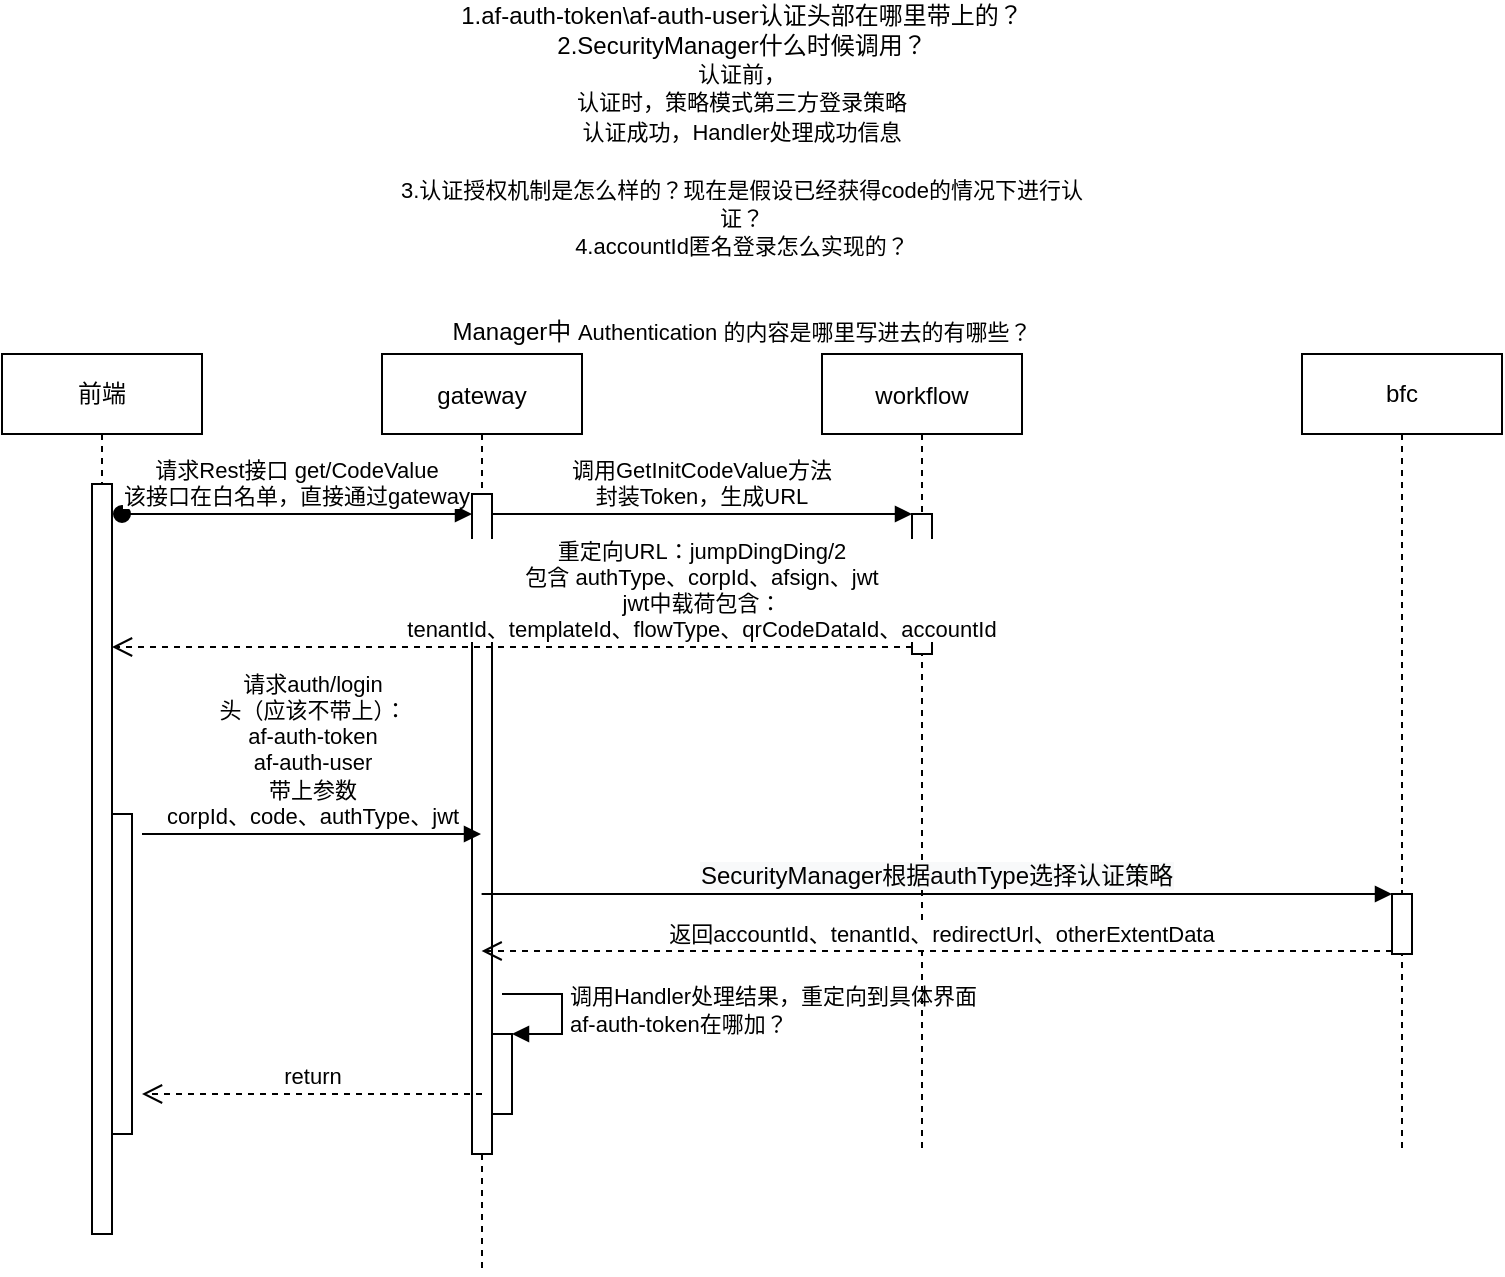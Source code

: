 <mxfile version="14.6.13" type="device"><diagram id="kgpKYQtTHZ0yAKxKKP6v" name="Page-1"><mxGraphModel dx="2035" dy="1785" grid="1" gridSize="10" guides="1" tooltips="1" connect="1" arrows="1" fold="1" page="1" pageScale="1" pageWidth="850" pageHeight="1100" math="0" shadow="0"><root><mxCell id="0"/><mxCell id="1" parent="0"/><mxCell id="3nuBFxr9cyL0pnOWT2aG-1" value="gateway" style="shape=umlLifeline;perimeter=lifelinePerimeter;container=1;collapsible=0;recursiveResize=0;rounded=0;shadow=0;strokeWidth=1;" parent="1" vertex="1"><mxGeometry x="120" y="80" width="100" height="460" as="geometry"/></mxCell><mxCell id="3nuBFxr9cyL0pnOWT2aG-2" value="" style="points=[];perimeter=orthogonalPerimeter;rounded=0;shadow=0;strokeWidth=1;" parent="3nuBFxr9cyL0pnOWT2aG-1" vertex="1"><mxGeometry x="45" y="70" width="10" height="330" as="geometry"/></mxCell><mxCell id="3nuBFxr9cyL0pnOWT2aG-3" value="请求Rest接口 get/CodeValue&#10;该接口在白名单，直接通过gateway" style="verticalAlign=bottom;startArrow=oval;endArrow=block;startSize=8;shadow=0;strokeWidth=1;" parent="3nuBFxr9cyL0pnOWT2aG-1" target="3nuBFxr9cyL0pnOWT2aG-2" edge="1"><mxGeometry relative="1" as="geometry"><mxPoint x="-130" y="80" as="sourcePoint"/><Array as="points"><mxPoint x="-10" y="80"/></Array></mxGeometry></mxCell><mxCell id="JgxU-KFo0TmL65Q6Ruzn-31" value="" style="html=1;points=[];perimeter=orthogonalPerimeter;" vertex="1" parent="3nuBFxr9cyL0pnOWT2aG-1"><mxGeometry x="55" y="340" width="10" height="40" as="geometry"/></mxCell><mxCell id="JgxU-KFo0TmL65Q6Ruzn-32" value="调用Handler处理结果，重定向到具体界面&lt;br&gt;af-auth-token在哪加？" style="edgeStyle=orthogonalEdgeStyle;html=1;align=left;spacingLeft=2;endArrow=block;rounded=0;entryX=1;entryY=0;" edge="1" target="JgxU-KFo0TmL65Q6Ruzn-31" parent="3nuBFxr9cyL0pnOWT2aG-1"><mxGeometry relative="1" as="geometry"><mxPoint x="60" y="320" as="sourcePoint"/><Array as="points"><mxPoint x="90" y="320"/></Array></mxGeometry></mxCell><mxCell id="3nuBFxr9cyL0pnOWT2aG-5" value="workflow" style="shape=umlLifeline;perimeter=lifelinePerimeter;container=1;collapsible=0;recursiveResize=0;rounded=0;shadow=0;strokeWidth=1;" parent="1" vertex="1"><mxGeometry x="340" y="80" width="100" height="400" as="geometry"/></mxCell><mxCell id="3nuBFxr9cyL0pnOWT2aG-6" value="" style="points=[];perimeter=orthogonalPerimeter;rounded=0;shadow=0;strokeWidth=1;" parent="3nuBFxr9cyL0pnOWT2aG-5" vertex="1"><mxGeometry x="45" y="80" width="10" height="70" as="geometry"/></mxCell><mxCell id="3nuBFxr9cyL0pnOWT2aG-7" value="重定向URL：jumpDingDing/2&#10;包含 authType、corpId、afsign、jwt&#10;jwt中载荷包含：&#10;tenantId、templateId、flowType、qrCodeDataId、accountId" style="verticalAlign=bottom;endArrow=open;dashed=1;endSize=8;exitX=0;exitY=0.95;shadow=0;strokeWidth=1;" parent="1" source="3nuBFxr9cyL0pnOWT2aG-6" target="JgxU-KFo0TmL65Q6Ruzn-17" edge="1"><mxGeometry x="-0.475" relative="1" as="geometry"><mxPoint x="10" y="207" as="targetPoint"/><mxPoint as="offset"/></mxGeometry></mxCell><mxCell id="3nuBFxr9cyL0pnOWT2aG-8" value="调用GetInitCodeValue方法&#10;封装Token，生成URL" style="verticalAlign=bottom;endArrow=block;entryX=0;entryY=0;shadow=0;strokeWidth=1;" parent="1" source="3nuBFxr9cyL0pnOWT2aG-2" target="3nuBFxr9cyL0pnOWT2aG-6" edge="1"><mxGeometry relative="1" as="geometry"><mxPoint x="275" y="160" as="sourcePoint"/></mxGeometry></mxCell><mxCell id="JgxU-KFo0TmL65Q6Ruzn-1" value="bfc" style="shape=umlLifeline;perimeter=lifelinePerimeter;whiteSpace=wrap;html=1;container=1;collapsible=0;recursiveResize=0;outlineConnect=0;" vertex="1" parent="1"><mxGeometry x="580" y="80" width="100" height="400" as="geometry"/></mxCell><mxCell id="JgxU-KFo0TmL65Q6Ruzn-2" value="1.af-auth-token\af-auth-user认证头部在哪里带上的？&lt;br&gt;2.SecurityManager什么时候调用？&lt;br&gt;&lt;span style=&quot;font-size: 11px ; text-align: left ; background-color: rgb(255 , 255 , 255)&quot;&gt;认证前，&lt;/span&gt;&lt;br style=&quot;font-size: 11px ; text-align: left&quot;&gt;&lt;span style=&quot;font-size: 11px ; text-align: left ; background-color: rgb(255 , 255 , 255)&quot;&gt;认证时，策略模式第三方登录策略&lt;/span&gt;&lt;br style=&quot;font-size: 11px ; text-align: left&quot;&gt;&lt;span style=&quot;font-size: 11px ; text-align: left ; background-color: rgb(255 , 255 , 255)&quot;&gt;认证成功，Handler处理成功信息&lt;br&gt;&lt;br&gt;3.认证授权机制是怎么样的？现在是假设已经获得code的情况下进行认证？&lt;br&gt;4.accountId匿名登录怎么实现的？&lt;br&gt;&lt;br&gt;&lt;br&gt;&lt;/span&gt;Manager中&amp;nbsp;&lt;span style=&quot;font-size: 11px ; text-align: left ; background-color: rgb(255 , 255 , 255)&quot;&gt;Authentication 的内容是哪里写进去的有哪些？&lt;br&gt;&lt;/span&gt;" style="text;html=1;strokeColor=none;fillColor=none;align=center;verticalAlign=middle;whiteSpace=wrap;rounded=0;" vertex="1" parent="1"><mxGeometry x="120" y="-80" width="360" height="140" as="geometry"/></mxCell><mxCell id="JgxU-KFo0TmL65Q6Ruzn-7" value="" style="html=1;points=[];perimeter=orthogonalPerimeter;" vertex="1" parent="1"><mxGeometry x="625" y="350" width="10" height="30" as="geometry"/></mxCell><mxCell id="JgxU-KFo0TmL65Q6Ruzn-8" value="&lt;span style=&quot;font-size: 12px ; background-color: rgb(248 , 249 , 250)&quot;&gt;SecurityManager根据authType选择认证策略&lt;/span&gt;" style="html=1;verticalAlign=bottom;endArrow=block;entryX=0;entryY=0;" edge="1" target="JgxU-KFo0TmL65Q6Ruzn-7" parent="1"><mxGeometry relative="1" as="geometry"><mxPoint x="169.81" y="350.0" as="sourcePoint"/></mxGeometry></mxCell><mxCell id="JgxU-KFo0TmL65Q6Ruzn-9" value="&amp;nbsp;返回accountId、tenantId、redirectUrl、otherExtentData" style="html=1;verticalAlign=bottom;endArrow=open;dashed=1;endSize=8;exitX=0;exitY=0.95;" edge="1" source="JgxU-KFo0TmL65Q6Ruzn-7" parent="1"><mxGeometry relative="1" as="geometry"><mxPoint x="169.81" y="378.5" as="targetPoint"/></mxGeometry></mxCell><mxCell id="JgxU-KFo0TmL65Q6Ruzn-16" value="前端" style="shape=umlLifeline;perimeter=lifelinePerimeter;whiteSpace=wrap;html=1;container=1;collapsible=0;recursiveResize=0;outlineConnect=0;" vertex="1" parent="1"><mxGeometry x="-70" y="80" width="100" height="440" as="geometry"/></mxCell><mxCell id="JgxU-KFo0TmL65Q6Ruzn-17" value="" style="html=1;points=[];perimeter=orthogonalPerimeter;" vertex="1" parent="JgxU-KFo0TmL65Q6Ruzn-16"><mxGeometry x="45" y="65" width="10" height="375" as="geometry"/></mxCell><mxCell id="JgxU-KFo0TmL65Q6Ruzn-40" value="" style="html=1;points=[];perimeter=orthogonalPerimeter;" vertex="1" parent="JgxU-KFo0TmL65Q6Ruzn-16"><mxGeometry x="55" y="230" width="10" height="160" as="geometry"/></mxCell><mxCell id="JgxU-KFo0TmL65Q6Ruzn-30" value="请求auth/login&lt;br&gt;&lt;span style=&quot;text-align: left&quot;&gt;头（应该不带上）：&lt;/span&gt;&lt;br style=&quot;text-align: left&quot;&gt;&lt;span style=&quot;text-align: left&quot;&gt;af-auth-token&lt;/span&gt;&lt;br style=&quot;text-align: left&quot;&gt;&lt;span style=&quot;text-align: left&quot;&gt;af-auth-user&lt;/span&gt;&lt;br&gt;带上参数&lt;br&gt;corpId、code、authType、jwt&lt;span style=&quot;color: rgba(0 , 0 , 0 , 0) ; font-family: monospace ; font-size: 0px ; background-color: rgb(248 , 249 , 250)&quot;&gt;%3CmxGraphModel%3E%3Croot%3E%3CmxCell%20id%3D%220%22%2F%3E%3CmxCell%20id%3D%221%22%20parent%3D%220%22%2F%3E%3CmxCell%20id%3D%222%22%20value%3D%22corpId%3Dnull%26amp%3Bcode%3D%26amp%3BauthType%3Dnull%26amp%3Bjwt%3Dnull%22%20style%3D%22text%3BwhiteSpace%3Dwrap%3Bhtml%3D1%3B%22%20vertex%3D%221%22%20parent%3D%221%22%3E%3CmxGeometry%20x%3D%2220%22%20y%3D%22450%22%20width%3D%22260%22%20height%3D%2230%22%20as%3D%22geometry%22%2F%3E%3C%2FmxCell%3E%3C%2Froot%3E%3C%2FmxGraphModel%3E&lt;/span&gt;&lt;span style=&quot;color: rgba(0 , 0 , 0 , 0) ; font-family: monospace ; font-size: 0px ; background-color: rgb(248 , 249 , 250)&quot;&gt;%3CmxGraphModel%3E%3Croot%3E%3CmxCell%20id%3D%220%22%2F%3E%3CmxCell%20id%3D%221%22%20parent%3D%220%22%2F%3E%3CmxCell%20id%3D%222%22%20value%3D%22corpId%3Dnull%26amp%3Bcode%3D%26amp%3BauthType%3Dnull%26amp%3Bjwt%3Dnull%22%20style%3D%22text%3BwhiteSpace%3Dwrap%3Bhtml%3D1%3B%22%20vertex%3D%221%22%20parent%3D%221%22%3E%3CmxGeometry%20x%3D%2220%22%20y%3D%22450%22%20width%3D%22260%22%20height%3D%2230%22%20as%3D%22geometry%22%2F%3E%3C%2FmxCell%3E%3C%2Froot%3E%3C%2FmxGraphModel%3E&lt;/span&gt;" style="html=1;verticalAlign=bottom;endArrow=block;" edge="1" parent="1" target="3nuBFxr9cyL0pnOWT2aG-1"><mxGeometry width="80" relative="1" as="geometry"><mxPoint y="320" as="sourcePoint"/><mxPoint x="80" y="300" as="targetPoint"/><Array as="points"><mxPoint x="140" y="320"/></Array></mxGeometry></mxCell><mxCell id="JgxU-KFo0TmL65Q6Ruzn-39" value="return" style="html=1;verticalAlign=bottom;endArrow=open;dashed=1;endSize=8;" edge="1" parent="1"><mxGeometry relative="1" as="geometry"><mxPoint x="170" y="450" as="sourcePoint"/><mxPoint y="450" as="targetPoint"/></mxGeometry></mxCell></root></mxGraphModel></diagram></mxfile>
